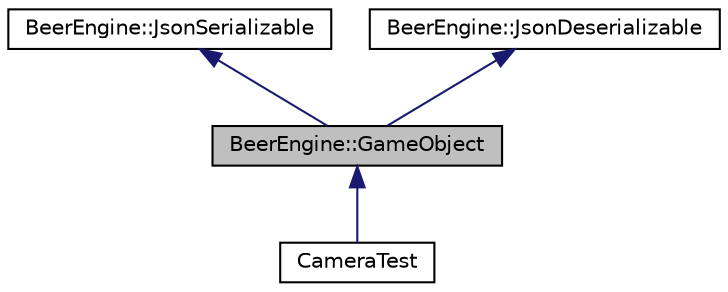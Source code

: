digraph "BeerEngine::GameObject"
{
  edge [fontname="Helvetica",fontsize="10",labelfontname="Helvetica",labelfontsize="10"];
  node [fontname="Helvetica",fontsize="10",shape=record];
  Node0 [label="BeerEngine::GameObject",height=0.2,width=0.4,color="black", fillcolor="grey75", style="filled", fontcolor="black"];
  Node1 -> Node0 [dir="back",color="midnightblue",fontsize="10",style="solid"];
  Node1 [label="BeerEngine::JsonSerializable",height=0.2,width=0.4,color="black", fillcolor="white", style="filled",URL="$class_beer_engine_1_1_json_serializable.html"];
  Node2 -> Node0 [dir="back",color="midnightblue",fontsize="10",style="solid"];
  Node2 [label="BeerEngine::JsonDeserializable",height=0.2,width=0.4,color="black", fillcolor="white", style="filled",URL="$class_beer_engine_1_1_json_deserializable.html"];
  Node0 -> Node3 [dir="back",color="midnightblue",fontsize="10",style="solid"];
  Node3 [label="CameraTest",height=0.2,width=0.4,color="black", fillcolor="white", style="filled",URL="$class_camera_test.html"];
}
